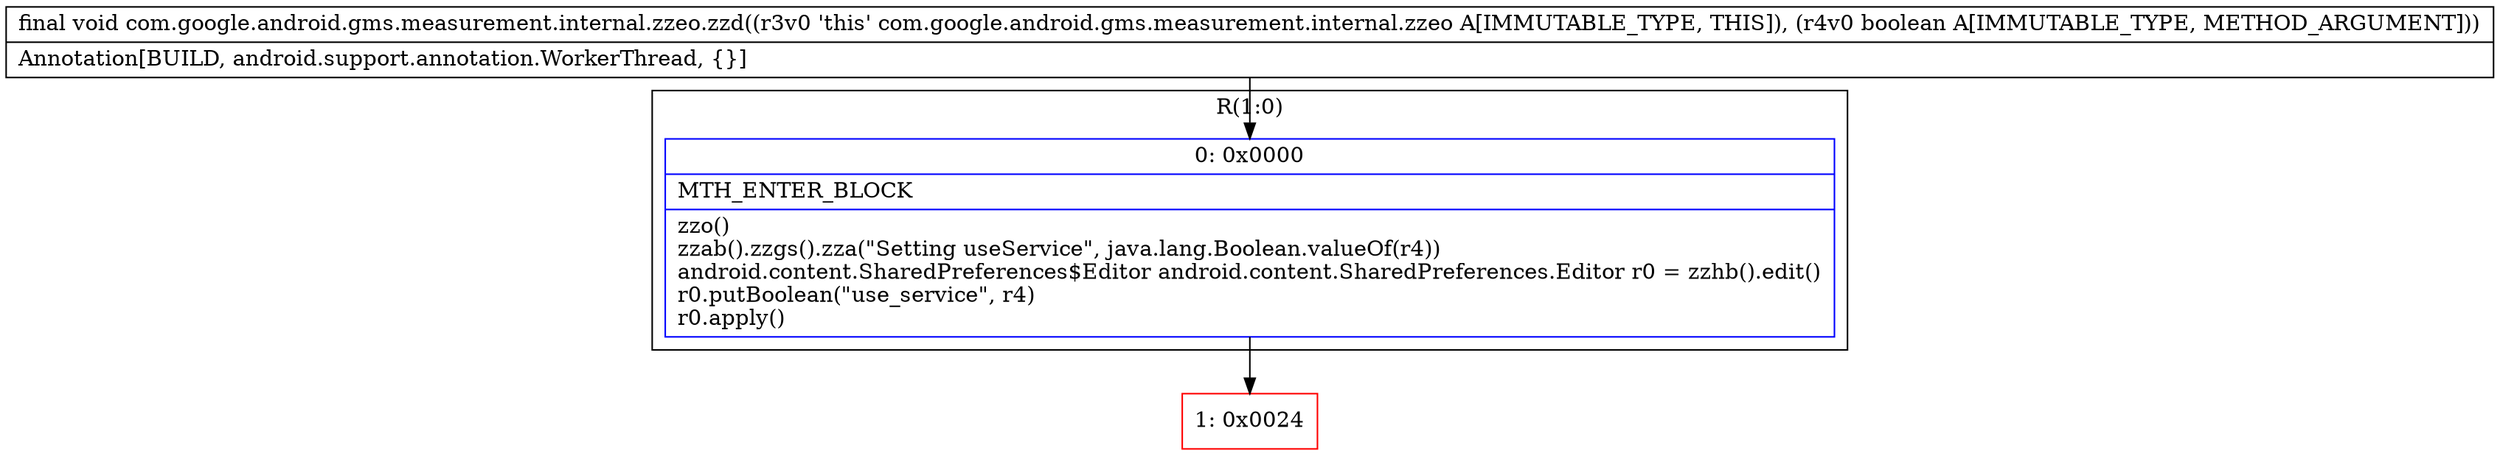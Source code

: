 digraph "CFG forcom.google.android.gms.measurement.internal.zzeo.zzd(Z)V" {
subgraph cluster_Region_1808320573 {
label = "R(1:0)";
node [shape=record,color=blue];
Node_0 [shape=record,label="{0\:\ 0x0000|MTH_ENTER_BLOCK\l|zzo()\lzzab().zzgs().zza(\"Setting useService\", java.lang.Boolean.valueOf(r4))\landroid.content.SharedPreferences$Editor android.content.SharedPreferences.Editor r0 = zzhb().edit()\lr0.putBoolean(\"use_service\", r4)\lr0.apply()\l}"];
}
Node_1 [shape=record,color=red,label="{1\:\ 0x0024}"];
MethodNode[shape=record,label="{final void com.google.android.gms.measurement.internal.zzeo.zzd((r3v0 'this' com.google.android.gms.measurement.internal.zzeo A[IMMUTABLE_TYPE, THIS]), (r4v0 boolean A[IMMUTABLE_TYPE, METHOD_ARGUMENT]))  | Annotation[BUILD, android.support.annotation.WorkerThread, \{\}]\l}"];
MethodNode -> Node_0;
Node_0 -> Node_1;
}

